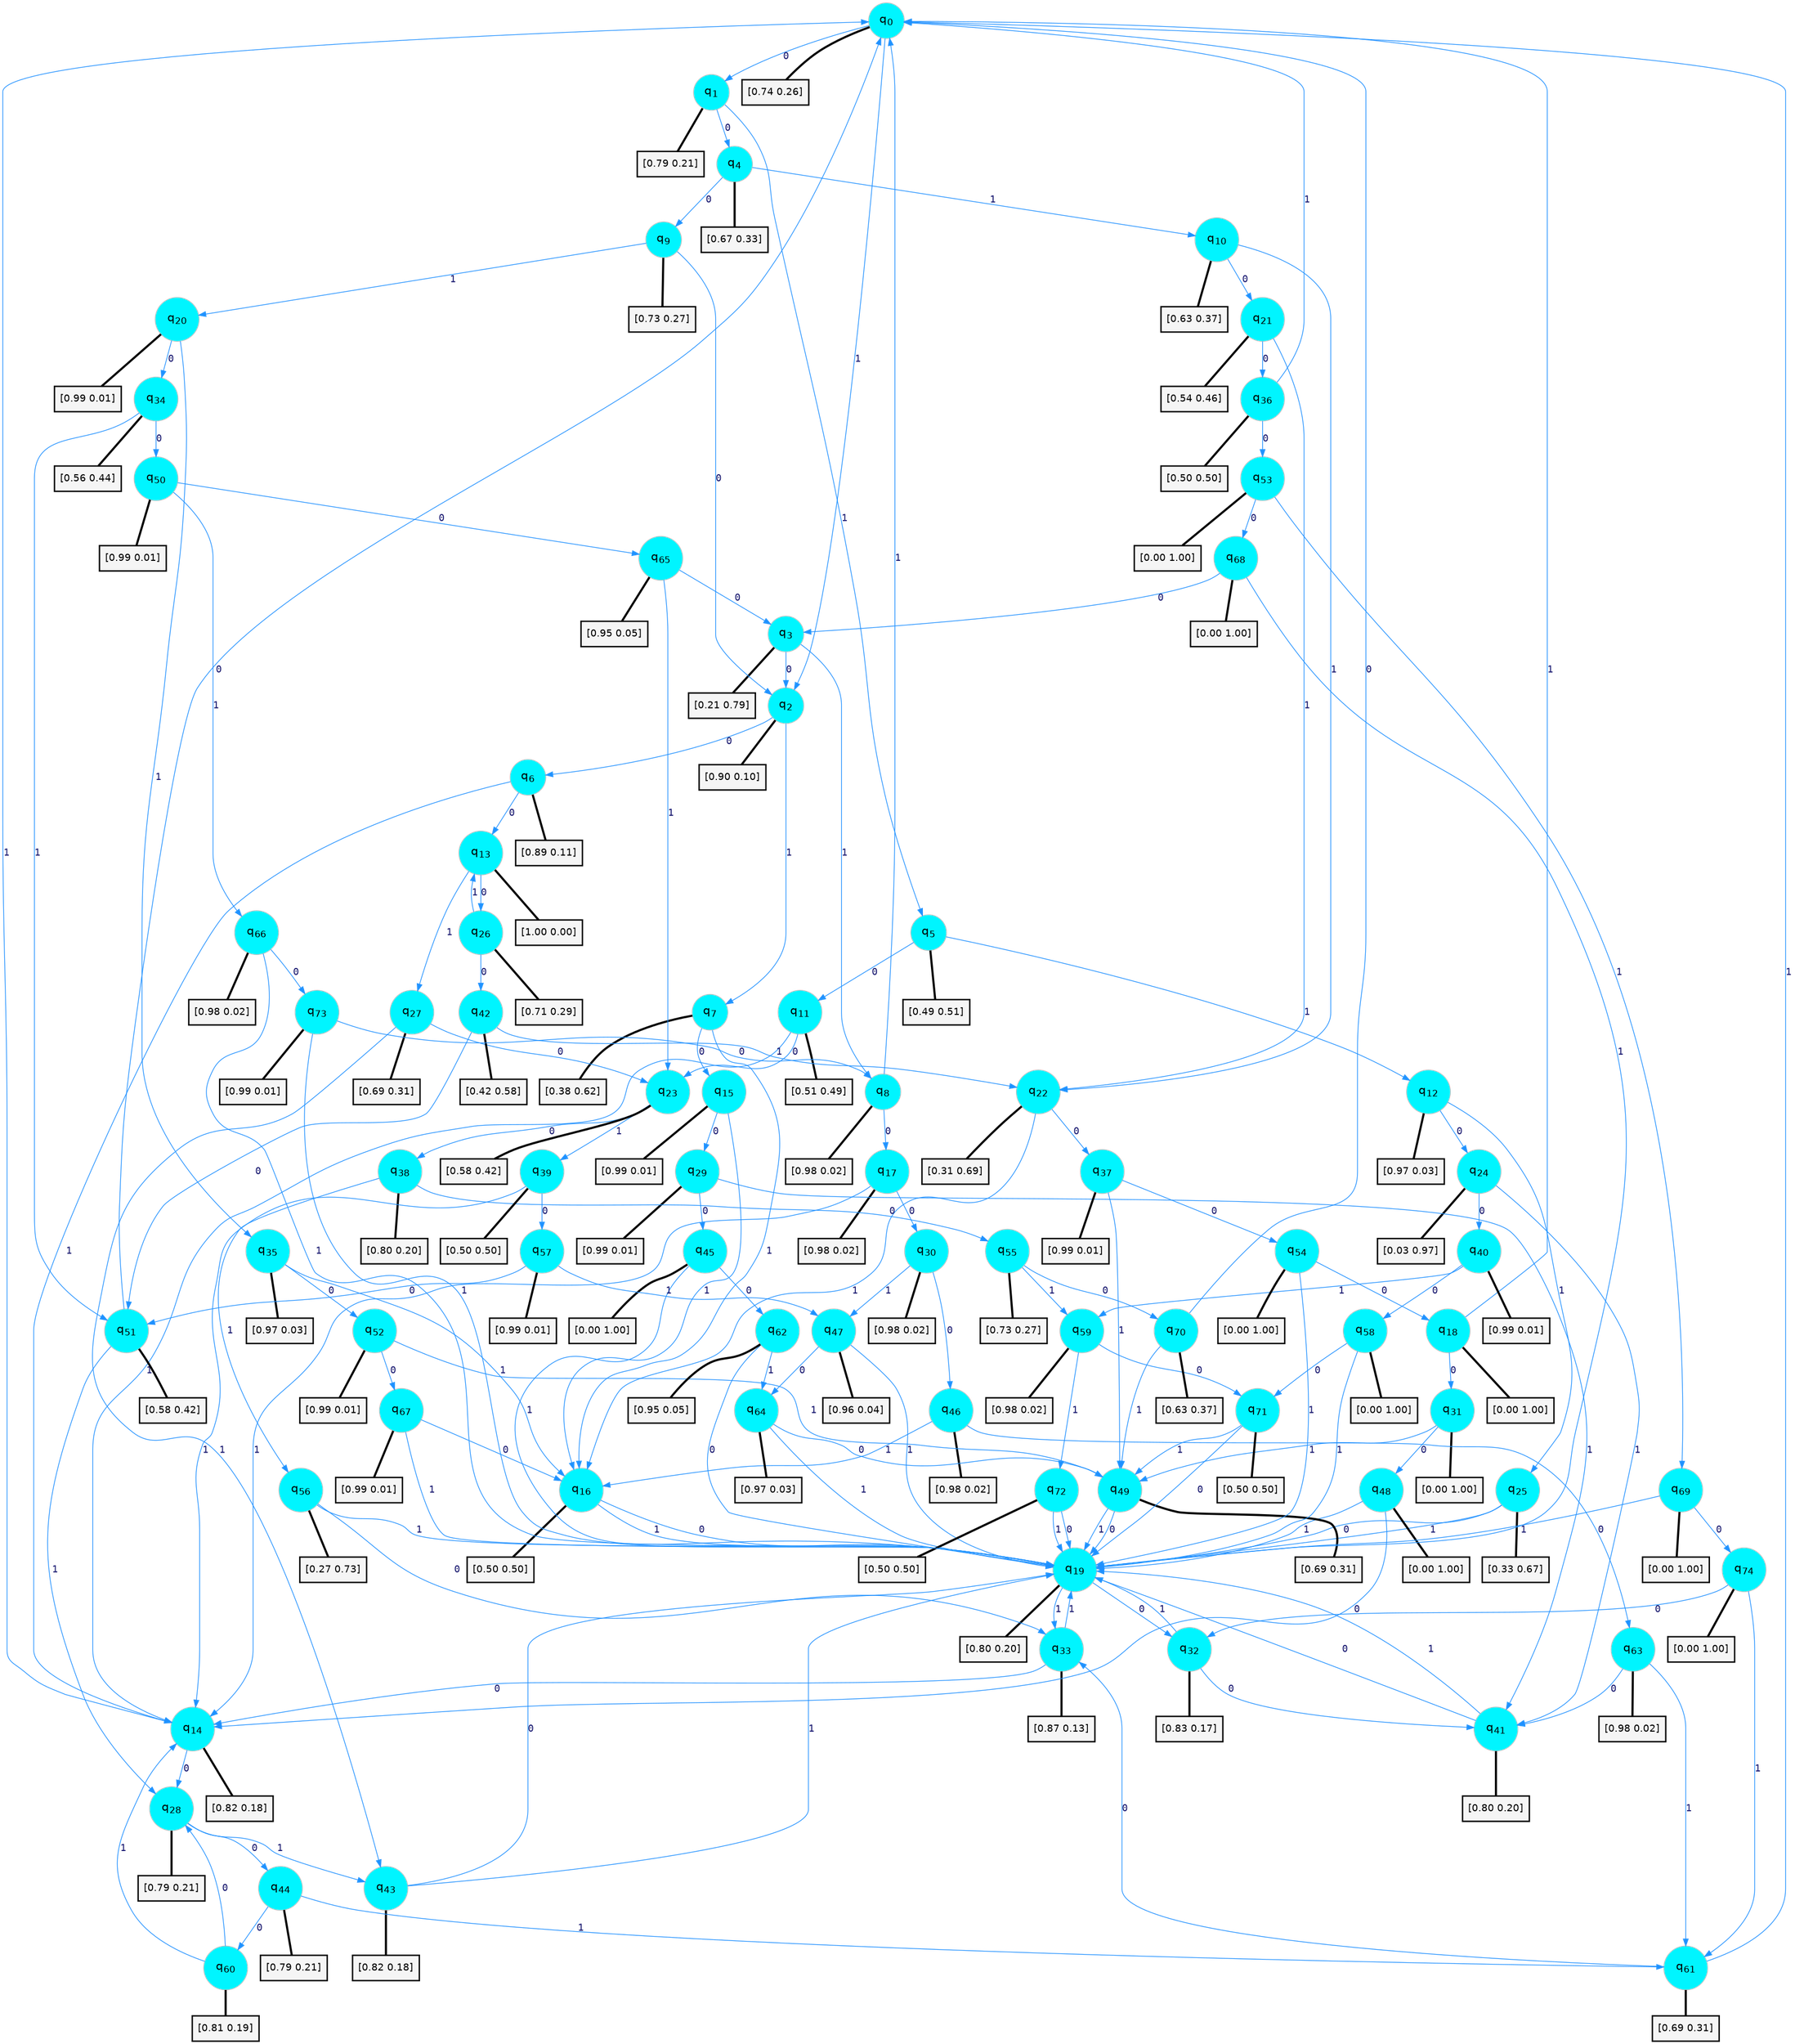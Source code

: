 digraph G {
graph [
bgcolor=transparent, dpi=300, rankdir=TD, size="40,25"];
node [
color=gray, fillcolor=turquoise1, fontcolor=black, fontname=Helvetica, fontsize=16, fontweight=bold, shape=circle, style=filled];
edge [
arrowsize=1, color=dodgerblue1, fontcolor=midnightblue, fontname=courier, fontweight=bold, penwidth=1, style=solid, weight=20];
0[label=<q<SUB>0</SUB>>];
1[label=<q<SUB>1</SUB>>];
2[label=<q<SUB>2</SUB>>];
3[label=<q<SUB>3</SUB>>];
4[label=<q<SUB>4</SUB>>];
5[label=<q<SUB>5</SUB>>];
6[label=<q<SUB>6</SUB>>];
7[label=<q<SUB>7</SUB>>];
8[label=<q<SUB>8</SUB>>];
9[label=<q<SUB>9</SUB>>];
10[label=<q<SUB>10</SUB>>];
11[label=<q<SUB>11</SUB>>];
12[label=<q<SUB>12</SUB>>];
13[label=<q<SUB>13</SUB>>];
14[label=<q<SUB>14</SUB>>];
15[label=<q<SUB>15</SUB>>];
16[label=<q<SUB>16</SUB>>];
17[label=<q<SUB>17</SUB>>];
18[label=<q<SUB>18</SUB>>];
19[label=<q<SUB>19</SUB>>];
20[label=<q<SUB>20</SUB>>];
21[label=<q<SUB>21</SUB>>];
22[label=<q<SUB>22</SUB>>];
23[label=<q<SUB>23</SUB>>];
24[label=<q<SUB>24</SUB>>];
25[label=<q<SUB>25</SUB>>];
26[label=<q<SUB>26</SUB>>];
27[label=<q<SUB>27</SUB>>];
28[label=<q<SUB>28</SUB>>];
29[label=<q<SUB>29</SUB>>];
30[label=<q<SUB>30</SUB>>];
31[label=<q<SUB>31</SUB>>];
32[label=<q<SUB>32</SUB>>];
33[label=<q<SUB>33</SUB>>];
34[label=<q<SUB>34</SUB>>];
35[label=<q<SUB>35</SUB>>];
36[label=<q<SUB>36</SUB>>];
37[label=<q<SUB>37</SUB>>];
38[label=<q<SUB>38</SUB>>];
39[label=<q<SUB>39</SUB>>];
40[label=<q<SUB>40</SUB>>];
41[label=<q<SUB>41</SUB>>];
42[label=<q<SUB>42</SUB>>];
43[label=<q<SUB>43</SUB>>];
44[label=<q<SUB>44</SUB>>];
45[label=<q<SUB>45</SUB>>];
46[label=<q<SUB>46</SUB>>];
47[label=<q<SUB>47</SUB>>];
48[label=<q<SUB>48</SUB>>];
49[label=<q<SUB>49</SUB>>];
50[label=<q<SUB>50</SUB>>];
51[label=<q<SUB>51</SUB>>];
52[label=<q<SUB>52</SUB>>];
53[label=<q<SUB>53</SUB>>];
54[label=<q<SUB>54</SUB>>];
55[label=<q<SUB>55</SUB>>];
56[label=<q<SUB>56</SUB>>];
57[label=<q<SUB>57</SUB>>];
58[label=<q<SUB>58</SUB>>];
59[label=<q<SUB>59</SUB>>];
60[label=<q<SUB>60</SUB>>];
61[label=<q<SUB>61</SUB>>];
62[label=<q<SUB>62</SUB>>];
63[label=<q<SUB>63</SUB>>];
64[label=<q<SUB>64</SUB>>];
65[label=<q<SUB>65</SUB>>];
66[label=<q<SUB>66</SUB>>];
67[label=<q<SUB>67</SUB>>];
68[label=<q<SUB>68</SUB>>];
69[label=<q<SUB>69</SUB>>];
70[label=<q<SUB>70</SUB>>];
71[label=<q<SUB>71</SUB>>];
72[label=<q<SUB>72</SUB>>];
73[label=<q<SUB>73</SUB>>];
74[label=<q<SUB>74</SUB>>];
75[label="[0.74 0.26]", shape=box,fontcolor=black, fontname=Helvetica, fontsize=14, penwidth=2, fillcolor=whitesmoke,color=black];
76[label="[0.79 0.21]", shape=box,fontcolor=black, fontname=Helvetica, fontsize=14, penwidth=2, fillcolor=whitesmoke,color=black];
77[label="[0.90 0.10]", shape=box,fontcolor=black, fontname=Helvetica, fontsize=14, penwidth=2, fillcolor=whitesmoke,color=black];
78[label="[0.21 0.79]", shape=box,fontcolor=black, fontname=Helvetica, fontsize=14, penwidth=2, fillcolor=whitesmoke,color=black];
79[label="[0.67 0.33]", shape=box,fontcolor=black, fontname=Helvetica, fontsize=14, penwidth=2, fillcolor=whitesmoke,color=black];
80[label="[0.49 0.51]", shape=box,fontcolor=black, fontname=Helvetica, fontsize=14, penwidth=2, fillcolor=whitesmoke,color=black];
81[label="[0.89 0.11]", shape=box,fontcolor=black, fontname=Helvetica, fontsize=14, penwidth=2, fillcolor=whitesmoke,color=black];
82[label="[0.38 0.62]", shape=box,fontcolor=black, fontname=Helvetica, fontsize=14, penwidth=2, fillcolor=whitesmoke,color=black];
83[label="[0.98 0.02]", shape=box,fontcolor=black, fontname=Helvetica, fontsize=14, penwidth=2, fillcolor=whitesmoke,color=black];
84[label="[0.73 0.27]", shape=box,fontcolor=black, fontname=Helvetica, fontsize=14, penwidth=2, fillcolor=whitesmoke,color=black];
85[label="[0.63 0.37]", shape=box,fontcolor=black, fontname=Helvetica, fontsize=14, penwidth=2, fillcolor=whitesmoke,color=black];
86[label="[0.51 0.49]", shape=box,fontcolor=black, fontname=Helvetica, fontsize=14, penwidth=2, fillcolor=whitesmoke,color=black];
87[label="[0.97 0.03]", shape=box,fontcolor=black, fontname=Helvetica, fontsize=14, penwidth=2, fillcolor=whitesmoke,color=black];
88[label="[1.00 0.00]", shape=box,fontcolor=black, fontname=Helvetica, fontsize=14, penwidth=2, fillcolor=whitesmoke,color=black];
89[label="[0.82 0.18]", shape=box,fontcolor=black, fontname=Helvetica, fontsize=14, penwidth=2, fillcolor=whitesmoke,color=black];
90[label="[0.99 0.01]", shape=box,fontcolor=black, fontname=Helvetica, fontsize=14, penwidth=2, fillcolor=whitesmoke,color=black];
91[label="[0.50 0.50]", shape=box,fontcolor=black, fontname=Helvetica, fontsize=14, penwidth=2, fillcolor=whitesmoke,color=black];
92[label="[0.98 0.02]", shape=box,fontcolor=black, fontname=Helvetica, fontsize=14, penwidth=2, fillcolor=whitesmoke,color=black];
93[label="[0.00 1.00]", shape=box,fontcolor=black, fontname=Helvetica, fontsize=14, penwidth=2, fillcolor=whitesmoke,color=black];
94[label="[0.80 0.20]", shape=box,fontcolor=black, fontname=Helvetica, fontsize=14, penwidth=2, fillcolor=whitesmoke,color=black];
95[label="[0.99 0.01]", shape=box,fontcolor=black, fontname=Helvetica, fontsize=14, penwidth=2, fillcolor=whitesmoke,color=black];
96[label="[0.54 0.46]", shape=box,fontcolor=black, fontname=Helvetica, fontsize=14, penwidth=2, fillcolor=whitesmoke,color=black];
97[label="[0.31 0.69]", shape=box,fontcolor=black, fontname=Helvetica, fontsize=14, penwidth=2, fillcolor=whitesmoke,color=black];
98[label="[0.58 0.42]", shape=box,fontcolor=black, fontname=Helvetica, fontsize=14, penwidth=2, fillcolor=whitesmoke,color=black];
99[label="[0.03 0.97]", shape=box,fontcolor=black, fontname=Helvetica, fontsize=14, penwidth=2, fillcolor=whitesmoke,color=black];
100[label="[0.33 0.67]", shape=box,fontcolor=black, fontname=Helvetica, fontsize=14, penwidth=2, fillcolor=whitesmoke,color=black];
101[label="[0.71 0.29]", shape=box,fontcolor=black, fontname=Helvetica, fontsize=14, penwidth=2, fillcolor=whitesmoke,color=black];
102[label="[0.69 0.31]", shape=box,fontcolor=black, fontname=Helvetica, fontsize=14, penwidth=2, fillcolor=whitesmoke,color=black];
103[label="[0.79 0.21]", shape=box,fontcolor=black, fontname=Helvetica, fontsize=14, penwidth=2, fillcolor=whitesmoke,color=black];
104[label="[0.99 0.01]", shape=box,fontcolor=black, fontname=Helvetica, fontsize=14, penwidth=2, fillcolor=whitesmoke,color=black];
105[label="[0.98 0.02]", shape=box,fontcolor=black, fontname=Helvetica, fontsize=14, penwidth=2, fillcolor=whitesmoke,color=black];
106[label="[0.00 1.00]", shape=box,fontcolor=black, fontname=Helvetica, fontsize=14, penwidth=2, fillcolor=whitesmoke,color=black];
107[label="[0.83 0.17]", shape=box,fontcolor=black, fontname=Helvetica, fontsize=14, penwidth=2, fillcolor=whitesmoke,color=black];
108[label="[0.87 0.13]", shape=box,fontcolor=black, fontname=Helvetica, fontsize=14, penwidth=2, fillcolor=whitesmoke,color=black];
109[label="[0.56 0.44]", shape=box,fontcolor=black, fontname=Helvetica, fontsize=14, penwidth=2, fillcolor=whitesmoke,color=black];
110[label="[0.97 0.03]", shape=box,fontcolor=black, fontname=Helvetica, fontsize=14, penwidth=2, fillcolor=whitesmoke,color=black];
111[label="[0.50 0.50]", shape=box,fontcolor=black, fontname=Helvetica, fontsize=14, penwidth=2, fillcolor=whitesmoke,color=black];
112[label="[0.99 0.01]", shape=box,fontcolor=black, fontname=Helvetica, fontsize=14, penwidth=2, fillcolor=whitesmoke,color=black];
113[label="[0.80 0.20]", shape=box,fontcolor=black, fontname=Helvetica, fontsize=14, penwidth=2, fillcolor=whitesmoke,color=black];
114[label="[0.50 0.50]", shape=box,fontcolor=black, fontname=Helvetica, fontsize=14, penwidth=2, fillcolor=whitesmoke,color=black];
115[label="[0.99 0.01]", shape=box,fontcolor=black, fontname=Helvetica, fontsize=14, penwidth=2, fillcolor=whitesmoke,color=black];
116[label="[0.80 0.20]", shape=box,fontcolor=black, fontname=Helvetica, fontsize=14, penwidth=2, fillcolor=whitesmoke,color=black];
117[label="[0.42 0.58]", shape=box,fontcolor=black, fontname=Helvetica, fontsize=14, penwidth=2, fillcolor=whitesmoke,color=black];
118[label="[0.82 0.18]", shape=box,fontcolor=black, fontname=Helvetica, fontsize=14, penwidth=2, fillcolor=whitesmoke,color=black];
119[label="[0.79 0.21]", shape=box,fontcolor=black, fontname=Helvetica, fontsize=14, penwidth=2, fillcolor=whitesmoke,color=black];
120[label="[0.00 1.00]", shape=box,fontcolor=black, fontname=Helvetica, fontsize=14, penwidth=2, fillcolor=whitesmoke,color=black];
121[label="[0.98 0.02]", shape=box,fontcolor=black, fontname=Helvetica, fontsize=14, penwidth=2, fillcolor=whitesmoke,color=black];
122[label="[0.96 0.04]", shape=box,fontcolor=black, fontname=Helvetica, fontsize=14, penwidth=2, fillcolor=whitesmoke,color=black];
123[label="[0.00 1.00]", shape=box,fontcolor=black, fontname=Helvetica, fontsize=14, penwidth=2, fillcolor=whitesmoke,color=black];
124[label="[0.69 0.31]", shape=box,fontcolor=black, fontname=Helvetica, fontsize=14, penwidth=2, fillcolor=whitesmoke,color=black];
125[label="[0.99 0.01]", shape=box,fontcolor=black, fontname=Helvetica, fontsize=14, penwidth=2, fillcolor=whitesmoke,color=black];
126[label="[0.58 0.42]", shape=box,fontcolor=black, fontname=Helvetica, fontsize=14, penwidth=2, fillcolor=whitesmoke,color=black];
127[label="[0.99 0.01]", shape=box,fontcolor=black, fontname=Helvetica, fontsize=14, penwidth=2, fillcolor=whitesmoke,color=black];
128[label="[0.00 1.00]", shape=box,fontcolor=black, fontname=Helvetica, fontsize=14, penwidth=2, fillcolor=whitesmoke,color=black];
129[label="[0.00 1.00]", shape=box,fontcolor=black, fontname=Helvetica, fontsize=14, penwidth=2, fillcolor=whitesmoke,color=black];
130[label="[0.73 0.27]", shape=box,fontcolor=black, fontname=Helvetica, fontsize=14, penwidth=2, fillcolor=whitesmoke,color=black];
131[label="[0.27 0.73]", shape=box,fontcolor=black, fontname=Helvetica, fontsize=14, penwidth=2, fillcolor=whitesmoke,color=black];
132[label="[0.99 0.01]", shape=box,fontcolor=black, fontname=Helvetica, fontsize=14, penwidth=2, fillcolor=whitesmoke,color=black];
133[label="[0.00 1.00]", shape=box,fontcolor=black, fontname=Helvetica, fontsize=14, penwidth=2, fillcolor=whitesmoke,color=black];
134[label="[0.98 0.02]", shape=box,fontcolor=black, fontname=Helvetica, fontsize=14, penwidth=2, fillcolor=whitesmoke,color=black];
135[label="[0.81 0.19]", shape=box,fontcolor=black, fontname=Helvetica, fontsize=14, penwidth=2, fillcolor=whitesmoke,color=black];
136[label="[0.69 0.31]", shape=box,fontcolor=black, fontname=Helvetica, fontsize=14, penwidth=2, fillcolor=whitesmoke,color=black];
137[label="[0.95 0.05]", shape=box,fontcolor=black, fontname=Helvetica, fontsize=14, penwidth=2, fillcolor=whitesmoke,color=black];
138[label="[0.98 0.02]", shape=box,fontcolor=black, fontname=Helvetica, fontsize=14, penwidth=2, fillcolor=whitesmoke,color=black];
139[label="[0.97 0.03]", shape=box,fontcolor=black, fontname=Helvetica, fontsize=14, penwidth=2, fillcolor=whitesmoke,color=black];
140[label="[0.95 0.05]", shape=box,fontcolor=black, fontname=Helvetica, fontsize=14, penwidth=2, fillcolor=whitesmoke,color=black];
141[label="[0.98 0.02]", shape=box,fontcolor=black, fontname=Helvetica, fontsize=14, penwidth=2, fillcolor=whitesmoke,color=black];
142[label="[0.99 0.01]", shape=box,fontcolor=black, fontname=Helvetica, fontsize=14, penwidth=2, fillcolor=whitesmoke,color=black];
143[label="[0.00 1.00]", shape=box,fontcolor=black, fontname=Helvetica, fontsize=14, penwidth=2, fillcolor=whitesmoke,color=black];
144[label="[0.00 1.00]", shape=box,fontcolor=black, fontname=Helvetica, fontsize=14, penwidth=2, fillcolor=whitesmoke,color=black];
145[label="[0.63 0.37]", shape=box,fontcolor=black, fontname=Helvetica, fontsize=14, penwidth=2, fillcolor=whitesmoke,color=black];
146[label="[0.50 0.50]", shape=box,fontcolor=black, fontname=Helvetica, fontsize=14, penwidth=2, fillcolor=whitesmoke,color=black];
147[label="[0.50 0.50]", shape=box,fontcolor=black, fontname=Helvetica, fontsize=14, penwidth=2, fillcolor=whitesmoke,color=black];
148[label="[0.99 0.01]", shape=box,fontcolor=black, fontname=Helvetica, fontsize=14, penwidth=2, fillcolor=whitesmoke,color=black];
149[label="[0.00 1.00]", shape=box,fontcolor=black, fontname=Helvetica, fontsize=14, penwidth=2, fillcolor=whitesmoke,color=black];
0->1 [label=0];
0->2 [label=1];
0->75 [arrowhead=none, penwidth=3,color=black];
1->4 [label=0];
1->5 [label=1];
1->76 [arrowhead=none, penwidth=3,color=black];
2->6 [label=0];
2->7 [label=1];
2->77 [arrowhead=none, penwidth=3,color=black];
3->2 [label=0];
3->8 [label=1];
3->78 [arrowhead=none, penwidth=3,color=black];
4->9 [label=0];
4->10 [label=1];
4->79 [arrowhead=none, penwidth=3,color=black];
5->11 [label=0];
5->12 [label=1];
5->80 [arrowhead=none, penwidth=3,color=black];
6->13 [label=0];
6->14 [label=1];
6->81 [arrowhead=none, penwidth=3,color=black];
7->15 [label=0];
7->16 [label=1];
7->82 [arrowhead=none, penwidth=3,color=black];
8->17 [label=0];
8->0 [label=1];
8->83 [arrowhead=none, penwidth=3,color=black];
9->2 [label=0];
9->20 [label=1];
9->84 [arrowhead=none, penwidth=3,color=black];
10->21 [label=0];
10->22 [label=1];
10->85 [arrowhead=none, penwidth=3,color=black];
11->23 [label=0];
11->14 [label=1];
11->86 [arrowhead=none, penwidth=3,color=black];
12->24 [label=0];
12->25 [label=1];
12->87 [arrowhead=none, penwidth=3,color=black];
13->26 [label=0];
13->27 [label=1];
13->88 [arrowhead=none, penwidth=3,color=black];
14->28 [label=0];
14->0 [label=1];
14->89 [arrowhead=none, penwidth=3,color=black];
15->29 [label=0];
15->16 [label=1];
15->90 [arrowhead=none, penwidth=3,color=black];
16->19 [label=0];
16->19 [label=1];
16->91 [arrowhead=none, penwidth=3,color=black];
17->30 [label=0];
17->14 [label=1];
17->92 [arrowhead=none, penwidth=3,color=black];
18->31 [label=0];
18->0 [label=1];
18->93 [arrowhead=none, penwidth=3,color=black];
19->32 [label=0];
19->33 [label=1];
19->94 [arrowhead=none, penwidth=3,color=black];
20->34 [label=0];
20->35 [label=1];
20->95 [arrowhead=none, penwidth=3,color=black];
21->36 [label=0];
21->22 [label=1];
21->96 [arrowhead=none, penwidth=3,color=black];
22->37 [label=0];
22->16 [label=1];
22->97 [arrowhead=none, penwidth=3,color=black];
23->38 [label=0];
23->39 [label=1];
23->98 [arrowhead=none, penwidth=3,color=black];
24->40 [label=0];
24->41 [label=1];
24->99 [arrowhead=none, penwidth=3,color=black];
25->19 [label=0];
25->19 [label=1];
25->100 [arrowhead=none, penwidth=3,color=black];
26->42 [label=0];
26->13 [label=1];
26->101 [arrowhead=none, penwidth=3,color=black];
27->23 [label=0];
27->43 [label=1];
27->102 [arrowhead=none, penwidth=3,color=black];
28->44 [label=0];
28->43 [label=1];
28->103 [arrowhead=none, penwidth=3,color=black];
29->45 [label=0];
29->41 [label=1];
29->104 [arrowhead=none, penwidth=3,color=black];
30->46 [label=0];
30->47 [label=1];
30->105 [arrowhead=none, penwidth=3,color=black];
31->48 [label=0];
31->49 [label=1];
31->106 [arrowhead=none, penwidth=3,color=black];
32->41 [label=0];
32->19 [label=1];
32->107 [arrowhead=none, penwidth=3,color=black];
33->14 [label=0];
33->19 [label=1];
33->108 [arrowhead=none, penwidth=3,color=black];
34->50 [label=0];
34->51 [label=1];
34->109 [arrowhead=none, penwidth=3,color=black];
35->52 [label=0];
35->16 [label=1];
35->110 [arrowhead=none, penwidth=3,color=black];
36->53 [label=0];
36->0 [label=1];
36->111 [arrowhead=none, penwidth=3,color=black];
37->54 [label=0];
37->49 [label=1];
37->112 [arrowhead=none, penwidth=3,color=black];
38->55 [label=0];
38->56 [label=1];
38->113 [arrowhead=none, penwidth=3,color=black];
39->57 [label=0];
39->14 [label=1];
39->114 [arrowhead=none, penwidth=3,color=black];
40->58 [label=0];
40->59 [label=1];
40->115 [arrowhead=none, penwidth=3,color=black];
41->19 [label=0];
41->19 [label=1];
41->116 [arrowhead=none, penwidth=3,color=black];
42->51 [label=0];
42->22 [label=1];
42->117 [arrowhead=none, penwidth=3,color=black];
43->19 [label=0];
43->19 [label=1];
43->118 [arrowhead=none, penwidth=3,color=black];
44->60 [label=0];
44->61 [label=1];
44->119 [arrowhead=none, penwidth=3,color=black];
45->62 [label=0];
45->19 [label=1];
45->120 [arrowhead=none, penwidth=3,color=black];
46->63 [label=0];
46->16 [label=1];
46->121 [arrowhead=none, penwidth=3,color=black];
47->64 [label=0];
47->19 [label=1];
47->122 [arrowhead=none, penwidth=3,color=black];
48->14 [label=0];
48->19 [label=1];
48->123 [arrowhead=none, penwidth=3,color=black];
49->19 [label=0];
49->19 [label=1];
49->124 [arrowhead=none, penwidth=3,color=black];
50->65 [label=0];
50->66 [label=1];
50->125 [arrowhead=none, penwidth=3,color=black];
51->0 [label=0];
51->28 [label=1];
51->126 [arrowhead=none, penwidth=3,color=black];
52->67 [label=0];
52->49 [label=1];
52->127 [arrowhead=none, penwidth=3,color=black];
53->68 [label=0];
53->69 [label=1];
53->128 [arrowhead=none, penwidth=3,color=black];
54->18 [label=0];
54->19 [label=1];
54->129 [arrowhead=none, penwidth=3,color=black];
55->70 [label=0];
55->59 [label=1];
55->130 [arrowhead=none, penwidth=3,color=black];
56->33 [label=0];
56->19 [label=1];
56->131 [arrowhead=none, penwidth=3,color=black];
57->51 [label=0];
57->47 [label=1];
57->132 [arrowhead=none, penwidth=3,color=black];
58->71 [label=0];
58->19 [label=1];
58->133 [arrowhead=none, penwidth=3,color=black];
59->71 [label=0];
59->72 [label=1];
59->134 [arrowhead=none, penwidth=3,color=black];
60->28 [label=0];
60->14 [label=1];
60->135 [arrowhead=none, penwidth=3,color=black];
61->33 [label=0];
61->0 [label=1];
61->136 [arrowhead=none, penwidth=3,color=black];
62->19 [label=0];
62->64 [label=1];
62->137 [arrowhead=none, penwidth=3,color=black];
63->41 [label=0];
63->61 [label=1];
63->138 [arrowhead=none, penwidth=3,color=black];
64->49 [label=0];
64->19 [label=1];
64->139 [arrowhead=none, penwidth=3,color=black];
65->3 [label=0];
65->23 [label=1];
65->140 [arrowhead=none, penwidth=3,color=black];
66->73 [label=0];
66->19 [label=1];
66->141 [arrowhead=none, penwidth=3,color=black];
67->16 [label=0];
67->19 [label=1];
67->142 [arrowhead=none, penwidth=3,color=black];
68->3 [label=0];
68->19 [label=1];
68->143 [arrowhead=none, penwidth=3,color=black];
69->74 [label=0];
69->19 [label=1];
69->144 [arrowhead=none, penwidth=3,color=black];
70->0 [label=0];
70->49 [label=1];
70->145 [arrowhead=none, penwidth=3,color=black];
71->19 [label=0];
71->49 [label=1];
71->146 [arrowhead=none, penwidth=3,color=black];
72->19 [label=0];
72->19 [label=1];
72->147 [arrowhead=none, penwidth=3,color=black];
73->8 [label=0];
73->19 [label=1];
73->148 [arrowhead=none, penwidth=3,color=black];
74->32 [label=0];
74->61 [label=1];
74->149 [arrowhead=none, penwidth=3,color=black];
}
